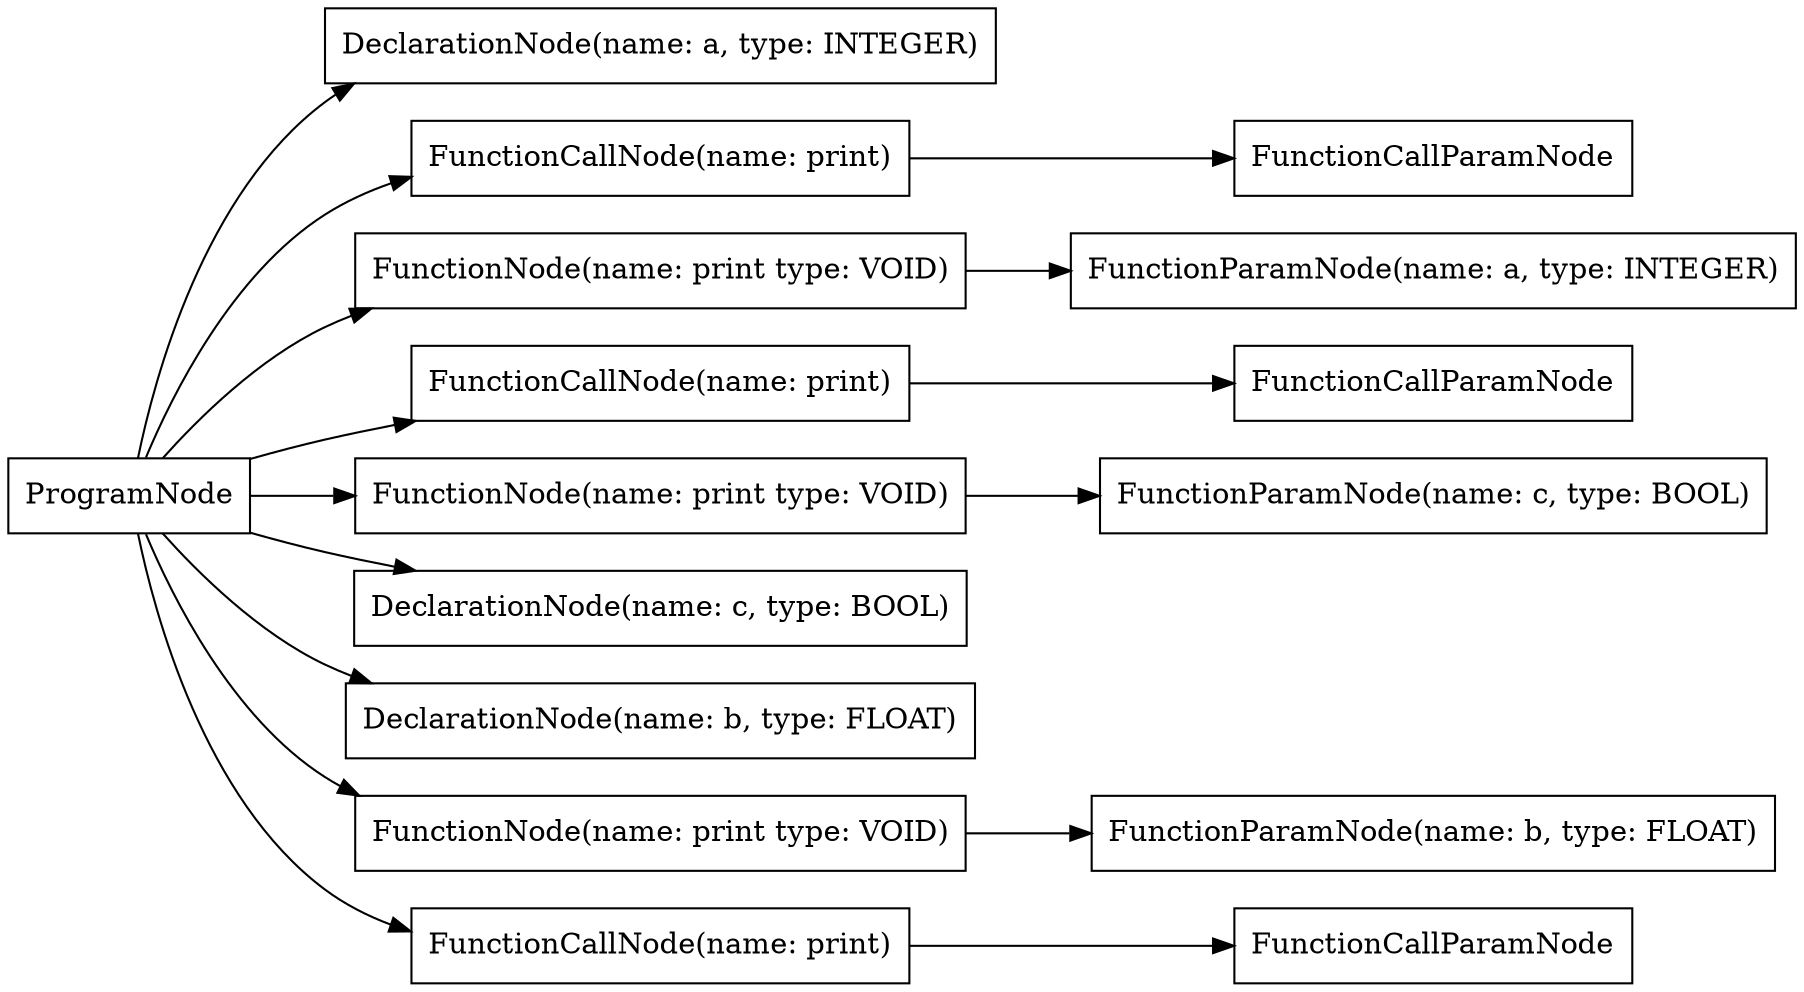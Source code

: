 digraph G {
rankdir=LR
"9380d7b8-8e3d-4b3a-b8e9-ca169d1a04f8" [label="DeclarationNode(name: a, type: INTEGER)" shape="box"];
"69efe3c4-cb28-4e60-ac20-416ddebe1b12" [label="FunctionCallNode(name: print)" shape="box"];
"2e00683d-6e46-4b5f-b9fc-ab9bddbf8fd8" [label="FunctionCallParamNode" shape="box"];
"7b6a2015-b90e-4d23-85f2-c1e81a3be775" [label="FunctionNode(name: print type: VOID)" shape="box"];
"d0e2d25b-0188-4d1a-850d-f9a041baf81a" [label="FunctionCallNode(name: print)" shape="box"];
"57f2e1cf-1e28-4077-b704-a333145ab488" [label="FunctionNode(name: print type: VOID)" shape="box"];
"a0fc678f-af07-4bf4-b9cf-e98a5de1dc2d" [label="ProgramNode" shape="box"];
"905c45a7-37ee-475d-a1dd-21da3a28920d" [label="DeclarationNode(name: c, type: BOOL)" shape="box"];
"86bb8361-76db-495a-8023-0dd1412ed929" [label="DeclarationNode(name: b, type: FLOAT)" shape="box"];
"d28b5895-49a6-4640-9d39-a1a0f27b2d4a" [label="FunctionNode(name: print type: VOID)" shape="box"];
"05fe4ebf-00fc-4284-81c0-6540bc70a519" [label="FunctionParamNode(name: c, type: BOOL)" shape="box"];
"9844a43b-f5ac-4c73-89f3-18eeaa44dcef" [label="FunctionCallParamNode" shape="box"];
"6cb46396-8f51-4617-bb74-d5fa78b5dc29" [label="FunctionCallNode(name: print)" shape="box"];
"9b9b27dd-fa7e-410b-9087-28da213dcccb" [label="FunctionParamNode(name: a, type: INTEGER)" shape="box"];
"a7db47c7-628a-4cc3-a114-ad709c5ee9b3" [label="FunctionParamNode(name: b, type: FLOAT)" shape="box"];
"58b47588-66d7-4715-a1c8-4f8ea6f692b1" [label="FunctionCallParamNode" shape="box"];
"a0fc678f-af07-4bf4-b9cf-e98a5de1dc2d" -> "7b6a2015-b90e-4d23-85f2-c1e81a3be775";
"7b6a2015-b90e-4d23-85f2-c1e81a3be775" -> "9b9b27dd-fa7e-410b-9087-28da213dcccb";
"a0fc678f-af07-4bf4-b9cf-e98a5de1dc2d" -> "d28b5895-49a6-4640-9d39-a1a0f27b2d4a";
"d28b5895-49a6-4640-9d39-a1a0f27b2d4a" -> "a7db47c7-628a-4cc3-a114-ad709c5ee9b3";
"a0fc678f-af07-4bf4-b9cf-e98a5de1dc2d" -> "57f2e1cf-1e28-4077-b704-a333145ab488";
"57f2e1cf-1e28-4077-b704-a333145ab488" -> "05fe4ebf-00fc-4284-81c0-6540bc70a519";
"a0fc678f-af07-4bf4-b9cf-e98a5de1dc2d" -> "9380d7b8-8e3d-4b3a-b8e9-ca169d1a04f8";
"a0fc678f-af07-4bf4-b9cf-e98a5de1dc2d" -> "86bb8361-76db-495a-8023-0dd1412ed929";
"a0fc678f-af07-4bf4-b9cf-e98a5de1dc2d" -> "905c45a7-37ee-475d-a1dd-21da3a28920d";
"a0fc678f-af07-4bf4-b9cf-e98a5de1dc2d" -> "69efe3c4-cb28-4e60-ac20-416ddebe1b12";
"69efe3c4-cb28-4e60-ac20-416ddebe1b12" -> "9844a43b-f5ac-4c73-89f3-18eeaa44dcef";
"a0fc678f-af07-4bf4-b9cf-e98a5de1dc2d" -> "d0e2d25b-0188-4d1a-850d-f9a041baf81a";
"d0e2d25b-0188-4d1a-850d-f9a041baf81a" -> "2e00683d-6e46-4b5f-b9fc-ab9bddbf8fd8";
"a0fc678f-af07-4bf4-b9cf-e98a5de1dc2d" -> "6cb46396-8f51-4617-bb74-d5fa78b5dc29";
"6cb46396-8f51-4617-bb74-d5fa78b5dc29" -> "58b47588-66d7-4715-a1c8-4f8ea6f692b1";
}